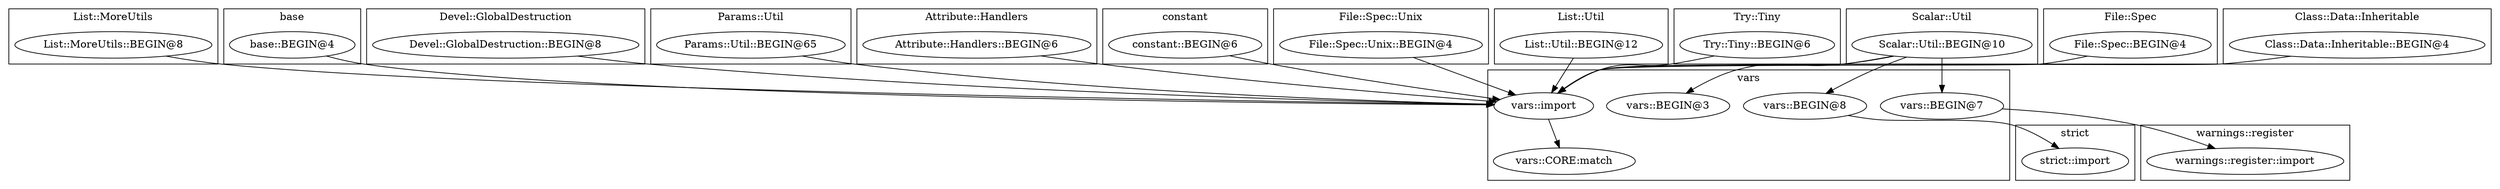 digraph {
graph [overlap=false]
subgraph cluster_List_MoreUtils {
	label="List::MoreUtils";
	"List::MoreUtils::BEGIN@8";
}
subgraph cluster_base {
	label="base";
	"base::BEGIN@4";
}
subgraph cluster_vars {
	label="vars";
	"vars::BEGIN@8";
	"vars::BEGIN@3";
	"vars::import";
	"vars::CORE:match";
	"vars::BEGIN@7";
}
subgraph cluster_strict {
	label="strict";
	"strict::import";
}
subgraph cluster_Devel_GlobalDestruction {
	label="Devel::GlobalDestruction";
	"Devel::GlobalDestruction::BEGIN@8";
}
subgraph cluster_Params_Util {
	label="Params::Util";
	"Params::Util::BEGIN@65";
}
subgraph cluster_Attribute_Handlers {
	label="Attribute::Handlers";
	"Attribute::Handlers::BEGIN@6";
}
subgraph cluster_constant {
	label="constant";
	"constant::BEGIN@6";
}
subgraph cluster_File_Spec_Unix {
	label="File::Spec::Unix";
	"File::Spec::Unix::BEGIN@4";
}
subgraph cluster_List_Util {
	label="List::Util";
	"List::Util::BEGIN@12";
}
subgraph cluster_Try_Tiny {
	label="Try::Tiny";
	"Try::Tiny::BEGIN@6";
}
subgraph cluster_Scalar_Util {
	label="Scalar::Util";
	"Scalar::Util::BEGIN@10";
}
subgraph cluster_File_Spec {
	label="File::Spec";
	"File::Spec::BEGIN@4";
}
subgraph cluster_Class_Data_Inheritable {
	label="Class::Data::Inheritable";
	"Class::Data::Inheritable::BEGIN@4";
}
subgraph cluster_warnings_register {
	label="warnings::register";
	"warnings::register::import";
}
"Scalar::Util::BEGIN@10" -> "vars::BEGIN@3";
"vars::BEGIN@7" -> "warnings::register::import";
"Devel::GlobalDestruction::BEGIN@8" -> "vars::import";
"Try::Tiny::BEGIN@6" -> "vars::import";
"Params::Util::BEGIN@65" -> "vars::import";
"List::MoreUtils::BEGIN@8" -> "vars::import";
"Attribute::Handlers::BEGIN@6" -> "vars::import";
"Class::Data::Inheritable::BEGIN@4" -> "vars::import";
"base::BEGIN@4" -> "vars::import";
"File::Spec::BEGIN@4" -> "vars::import";
"File::Spec::Unix::BEGIN@4" -> "vars::import";
"List::Util::BEGIN@12" -> "vars::import";
"Scalar::Util::BEGIN@10" -> "vars::import";
"constant::BEGIN@6" -> "vars::import";
"vars::BEGIN@8" -> "strict::import";
"Scalar::Util::BEGIN@10" -> "vars::BEGIN@7";
"Scalar::Util::BEGIN@10" -> "vars::BEGIN@8";
"vars::import" -> "vars::CORE:match";
}
